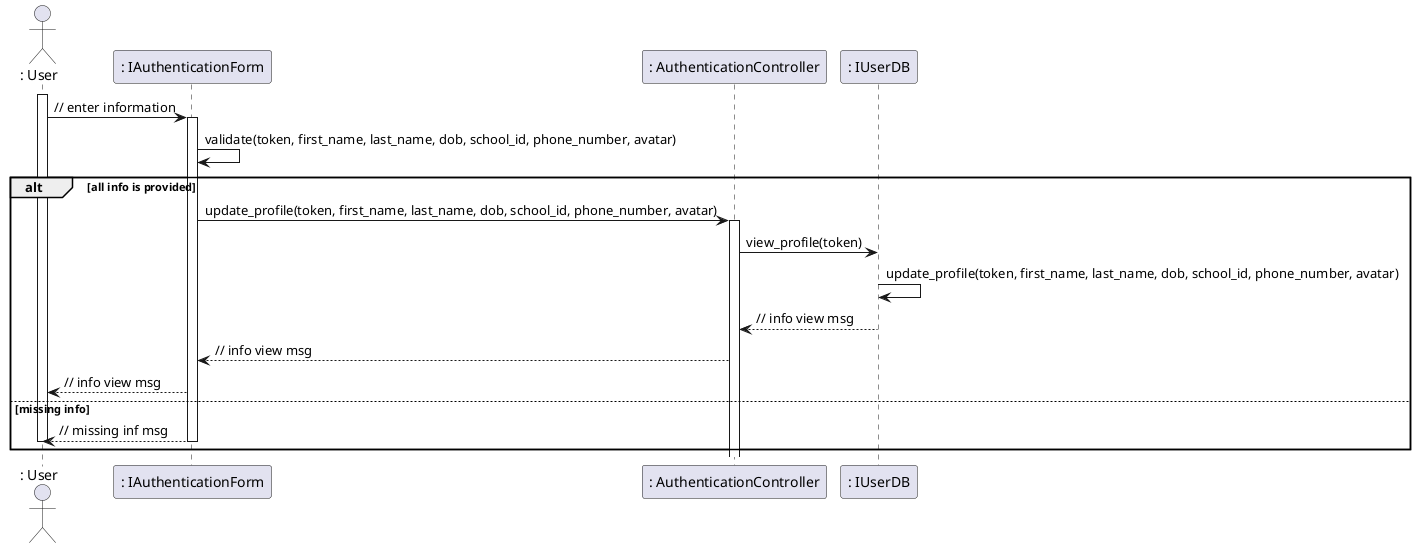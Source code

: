 @startuml
actor ": User"

activate ": User"
": User" -> ": IAuthenticationForm" :  // enter information
activate ": IAuthenticationForm"
": IAuthenticationForm" -> ": IAuthenticationForm" : validate(token, first_name, last_name, dob, school_id, phone_number, avatar)

alt all info is provided

": IAuthenticationForm" -> ": AuthenticationController" : update_profile(token, first_name, last_name, dob, school_id, phone_number, avatar)
activate ": AuthenticationController"
": AuthenticationController" -> ": IUserDB" : view_profile(token)
": IUserDB" -> ": IUserDB" : update_profile(token, first_name, last_name, dob, school_id, phone_number, avatar)


": IUserDB" --> ": AuthenticationController" : // info view msg
": AuthenticationController" --> ": IAuthenticationForm" : // info view msg
": IAuthenticationForm"  --> ": User" : // info view msg
else missing info

": IAuthenticationForm" --> ": User" : // missing inf msg
deactivate ": IAuthenticationForm"
deactivate ": User"
end
@enduml
